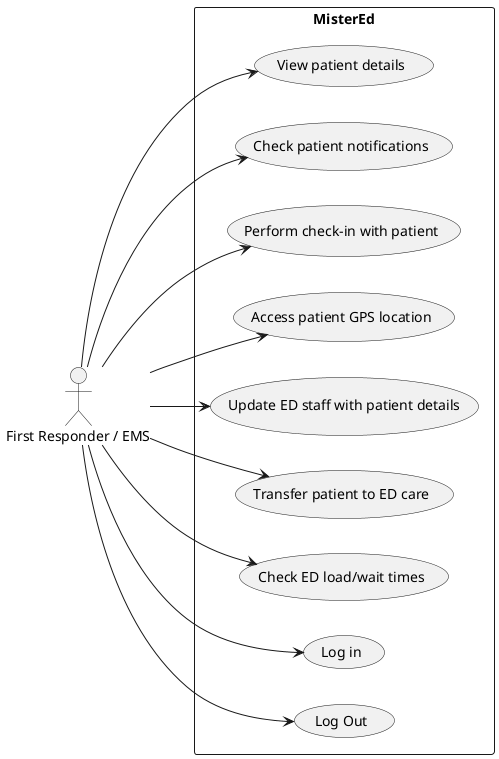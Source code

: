@startuml

left to right direction

actor "First Responder / EMS" as fr

rectangle MisterEd { 
  usecase "View patient details" as UC1
  usecase "Check patient notifications" as UC2
  usecase "Perform check-in with patient" as UC3
  usecase "Access patient GPS location" as UC4
  usecase "Update ED staff with patient details" as UC5
  usecase "Transfer patient to ED care" as UC6
  usecase "Check ED load/wait times" as UC7
  usecase "Log in" as UC8
  usecase "Log Out" as UC9
}

fr --> UC1
fr --> UC2
fr --> UC3
fr --> UC4
fr --> UC5
fr --> UC6
fr --> UC7
fr --> UC8
fr --> UC9

@enduml
